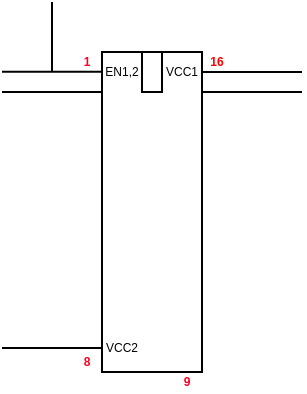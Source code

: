 <mxfile version="16.5.1" type="device"><diagram name="Page-1" id="7e0a89b8-554c-2b80-1dc8-d5c74ca68de4"><mxGraphModel dx="190" dy="115" grid="1" gridSize="10" guides="1" tooltips="1" connect="1" arrows="1" fold="1" page="1" pageScale="1" pageWidth="1100" pageHeight="850" background="none" math="0" shadow="0"><root><mxCell id="0"/><mxCell id="1" parent="0"/><mxCell id="ZWjp_EJjgePUoqJOO99w-7" value="&lt;b&gt;&lt;font color=&quot;#ff0022&quot;&gt;9&lt;/font&gt;&lt;/b&gt;" style="text;html=1;strokeColor=none;fillColor=none;align=center;verticalAlign=middle;whiteSpace=wrap;rounded=0;fontSize=6;" parent="1" vertex="1"><mxGeometry x="570" y="505" width="15" height="10" as="geometry"/></mxCell><mxCell id="ZWjp_EJjgePUoqJOO99w-14" value="" style="endArrow=none;html=1;rounded=0;fontSize=6;fontColor=#FF0022;" parent="1" edge="1"><mxGeometry width="50" height="50" relative="1" as="geometry"><mxPoint x="585" y="365" as="sourcePoint"/><mxPoint x="635" y="365" as="targetPoint"/></mxGeometry></mxCell><mxCell id="ZWjp_EJjgePUoqJOO99w-19" value="" style="group" parent="1" vertex="1" connectable="0"><mxGeometry x="485" y="345" width="150" height="160" as="geometry"/></mxCell><mxCell id="ZWjp_EJjgePUoqJOO99w-10" value="" style="group" parent="ZWjp_EJjgePUoqJOO99w-19" vertex="1" connectable="0"><mxGeometry width="100" height="160" as="geometry"/></mxCell><mxCell id="ZWjp_EJjgePUoqJOO99w-5" value="" style="group" parent="ZWjp_EJjgePUoqJOO99w-10" vertex="1" connectable="0"><mxGeometry x="50" width="50" height="160" as="geometry"/></mxCell><mxCell id="ZWjp_EJjgePUoqJOO99w-1" value="" style="rounded=0;whiteSpace=wrap;html=1;rotation=-90;" parent="ZWjp_EJjgePUoqJOO99w-5" vertex="1"><mxGeometry x="-55" y="55" width="160" height="50" as="geometry"/></mxCell><mxCell id="ZWjp_EJjgePUoqJOO99w-2" value="" style="rounded=0;whiteSpace=wrap;html=1;" parent="ZWjp_EJjgePUoqJOO99w-5" vertex="1"><mxGeometry x="20" width="10" height="20" as="geometry"/></mxCell><mxCell id="ZWjp_EJjgePUoqJOO99w-11" value="&lt;font color=&quot;#030000&quot;&gt;EN1,2&lt;/font&gt;" style="text;html=1;strokeColor=none;fillColor=none;align=center;verticalAlign=middle;whiteSpace=wrap;rounded=0;fontSize=6;fontColor=#FF0022;" parent="ZWjp_EJjgePUoqJOO99w-5" vertex="1"><mxGeometry y="5" width="20" height="10" as="geometry"/></mxCell><mxCell id="ZWjp_EJjgePUoqJOO99w-12" value="&lt;font color=&quot;#030000&quot;&gt;VCC1&lt;/font&gt;" style="text;html=1;strokeColor=none;fillColor=none;align=center;verticalAlign=middle;whiteSpace=wrap;rounded=0;fontSize=6;fontColor=#FF0022;" parent="ZWjp_EJjgePUoqJOO99w-5" vertex="1"><mxGeometry x="30" y="5" width="20" height="10" as="geometry"/></mxCell><mxCell id="ZWjp_EJjgePUoqJOO99w-21" value="&lt;font color=&quot;#030000&quot;&gt;VCC2&lt;/font&gt;" style="text;html=1;strokeColor=none;fillColor=none;align=center;verticalAlign=middle;whiteSpace=wrap;rounded=0;fontSize=6;fontColor=#FF0022;" parent="ZWjp_EJjgePUoqJOO99w-5" vertex="1"><mxGeometry y="143" width="20" height="10" as="geometry"/></mxCell><mxCell id="ZWjp_EJjgePUoqJOO99w-8" value="" style="endArrow=none;html=1;rounded=0;fontSize=6;fontColor=#FF0022;" parent="ZWjp_EJjgePUoqJOO99w-10" edge="1"><mxGeometry width="50" height="50" relative="1" as="geometry"><mxPoint y="9.88" as="sourcePoint"/><mxPoint x="50" y="9.88" as="targetPoint"/></mxGeometry></mxCell><mxCell id="ZWjp_EJjgePUoqJOO99w-9" value="" style="endArrow=none;html=1;rounded=0;fontSize=6;fontColor=#FF0022;" parent="ZWjp_EJjgePUoqJOO99w-10" edge="1"><mxGeometry width="50" height="50" relative="1" as="geometry"><mxPoint y="20" as="sourcePoint"/><mxPoint x="50" y="20" as="targetPoint"/></mxGeometry></mxCell><mxCell id="ZWjp_EJjgePUoqJOO99w-20" value="" style="endArrow=none;html=1;rounded=0;fontSize=6;fontColor=#FF0022;" parent="ZWjp_EJjgePUoqJOO99w-10" edge="1"><mxGeometry width="50" height="50" relative="1" as="geometry"><mxPoint y="148" as="sourcePoint"/><mxPoint x="50" y="148" as="targetPoint"/></mxGeometry></mxCell><mxCell id="ZWjp_EJjgePUoqJOO99w-6" value="&lt;b&gt;&lt;font color=&quot;#ff0022&quot;&gt;8&lt;/font&gt;&lt;/b&gt;" style="text;html=1;strokeColor=none;fillColor=none;align=center;verticalAlign=middle;whiteSpace=wrap;rounded=0;fontSize=6;" parent="ZWjp_EJjgePUoqJOO99w-10" vertex="1"><mxGeometry x="35" y="150" width="15" height="10" as="geometry"/></mxCell><mxCell id="ZWjp_EJjgePUoqJOO99w-3" value="&lt;b&gt;&lt;font color=&quot;#ff0022&quot;&gt;1&lt;/font&gt;&lt;/b&gt;" style="text;html=1;strokeColor=none;fillColor=none;align=center;verticalAlign=middle;whiteSpace=wrap;rounded=0;fontSize=6;" parent="ZWjp_EJjgePUoqJOO99w-10" vertex="1"><mxGeometry x="35" width="15" height="10" as="geometry"/></mxCell><mxCell id="ZWjp_EJjgePUoqJOO99w-28" value="" style="endArrow=none;html=1;rounded=0;fontSize=6;fontColor=#030000;" parent="ZWjp_EJjgePUoqJOO99w-10" edge="1"><mxGeometry width="50" height="50" relative="1" as="geometry"><mxPoint x="25" y="-25" as="sourcePoint"/><mxPoint x="25" y="10" as="targetPoint"/></mxGeometry></mxCell><mxCell id="ZWjp_EJjgePUoqJOO99w-13" value="" style="endArrow=none;html=1;rounded=0;fontSize=6;fontColor=#FF0022;" parent="ZWjp_EJjgePUoqJOO99w-19" edge="1"><mxGeometry width="50" height="50" relative="1" as="geometry"><mxPoint x="100" y="10" as="sourcePoint"/><mxPoint x="150" y="10" as="targetPoint"/></mxGeometry></mxCell><mxCell id="ZWjp_EJjgePUoqJOO99w-4" value="&lt;b&gt;&lt;font color=&quot;#ff0000&quot;&gt;16&lt;/font&gt;&lt;/b&gt;" style="text;html=1;strokeColor=none;fillColor=none;align=center;verticalAlign=middle;whiteSpace=wrap;rounded=0;fontSize=6;" parent="ZWjp_EJjgePUoqJOO99w-19" vertex="1"><mxGeometry x="100" width="15" height="10" as="geometry"/></mxCell></root></mxGraphModel></diagram></mxfile>